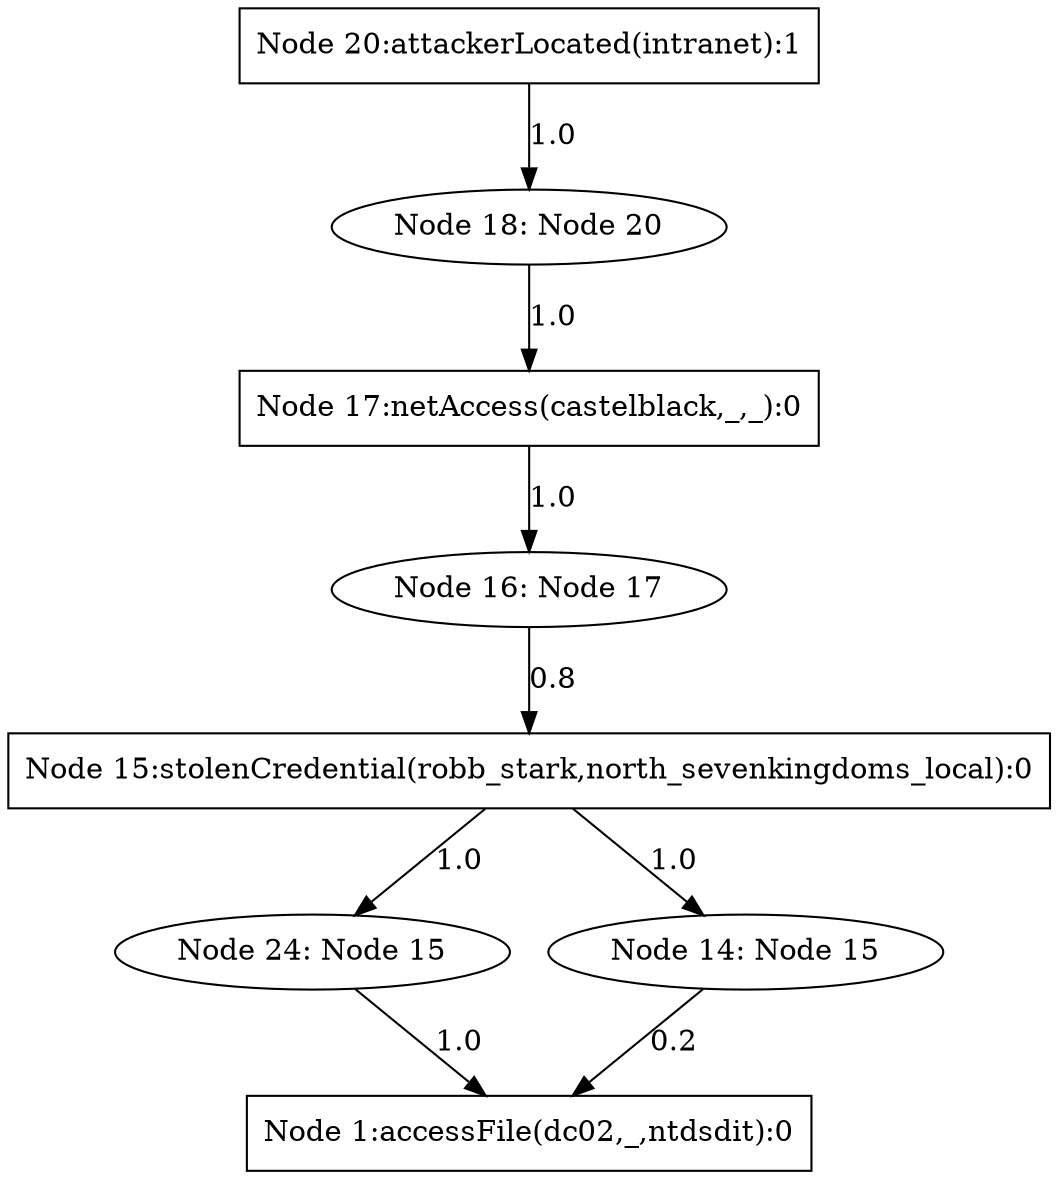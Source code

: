 strict digraph G {
  1 [ label="Node 24: Node 15" shape="ellipse" nodeType="AND" probArray="1.0" ];
  2 [ label="Node 20:attackerLocated(intranet):1" shape="box" nodeType="AND" probArray="1.0" ];
  3 [ label="Node 18: Node 20" shape="ellipse" nodeType="AND" probArray="1.0" ];
  4 [ label="Node 17:netAccess(castelblack,_,_):0" shape="box" nodeType="OR" probArray="1.0" ];
  5 [ label="Node 16: Node 17" shape="ellipse" nodeType="AND" probArray="1.0" ];
  6 [ label="Node 15:stolenCredential(robb_stark,north_sevenkingdoms_local):0" shape="box" nodeType="OR" probArray="0.8" ];
  7 [ label="Node 14: Node 15" shape="ellipse" nodeType="AND" probArray="1.0" ];
  8 [ label="Node 1:accessFile(dc02,_,ntdsdit):0" shape="box" nodeType="OR" probArray="0.2 1.0" ];
  7 -> 8 [ label="0.2" color="black" ];
  6 -> 7 [ label="1.0" color="black" ];
  6 -> 1 [ label="1.0" color="black" ];
  5 -> 6 [ label="0.8" color="black" ];
  4 -> 5 [ label="1.0" color="black" ];
  3 -> 4 [ label="1.0" color="black" ];
  2 -> 3 [ label="1.0" color="black" ];
  1 -> 8 [ label="1.0" color="black" ];
}
